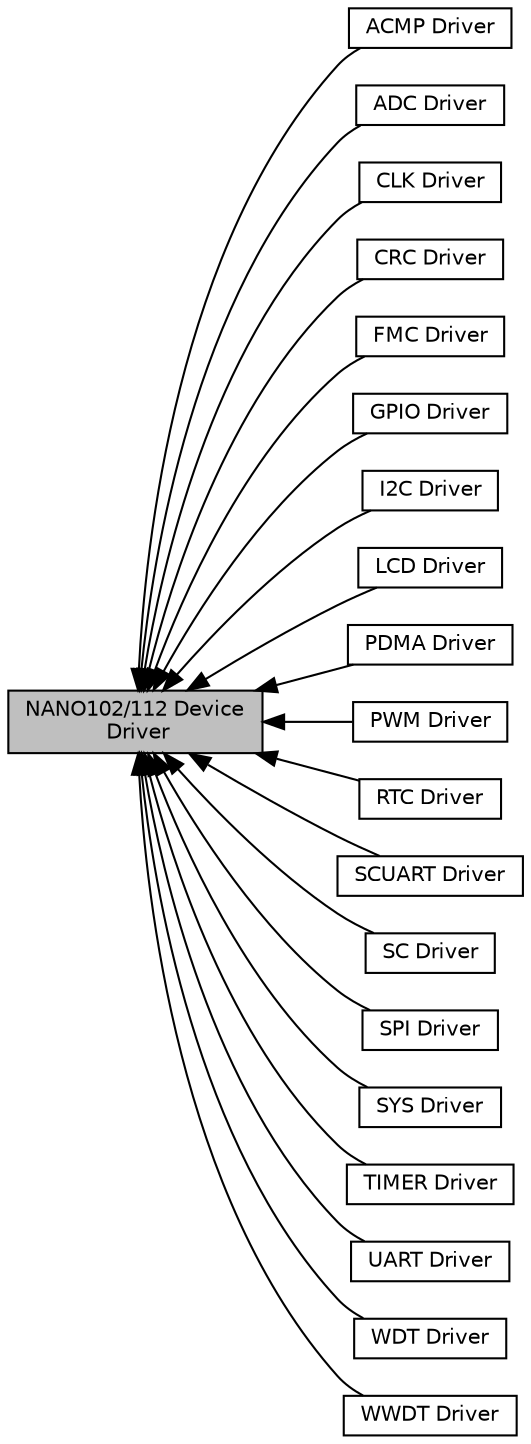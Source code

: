 digraph "NANO102/112 Device Driver"
{
  edge [fontname="Helvetica",fontsize="10",labelfontname="Helvetica",labelfontsize="10"];
  node [fontname="Helvetica",fontsize="10",shape=box];
  rankdir=LR;
  Node2 [label="ACMP Driver",height=0.2,width=0.4,color="black", fillcolor="white", style="filled",URL="$de/dbc/group___n_a_n_o1_x2___a_c_m_p___driver.html",tooltip=" "];
  Node3 [label="ADC Driver",height=0.2,width=0.4,color="black", fillcolor="white", style="filled",URL="$d8/d38/group___n_a_n_o1_x2___a_d_c___driver.html",tooltip=" "];
  Node4 [label="CLK Driver",height=0.2,width=0.4,color="black", fillcolor="white", style="filled",URL="$d1/d00/group___n_a_n_o1_x2___c_l_k___driver.html",tooltip=" "];
  Node5 [label="CRC Driver",height=0.2,width=0.4,color="black", fillcolor="white", style="filled",URL="$d0/d7f/group___n_a_n_o1_x2___c_r_c___driver.html",tooltip=" "];
  Node1 [label="NANO102/112 Device\l Driver",height=0.2,width=0.4,color="black", fillcolor="grey75", style="filled", fontcolor="black",tooltip=" "];
  Node6 [label="FMC Driver",height=0.2,width=0.4,color="black", fillcolor="white", style="filled",URL="$dc/d6b/group___n_a_n_o1_x2___f_m_c___driver.html",tooltip=" "];
  Node7 [label="GPIO Driver",height=0.2,width=0.4,color="black", fillcolor="white", style="filled",URL="$de/d97/group___n_a_n_o1_x2___g_p_i_o___driver.html",tooltip=" "];
  Node8 [label="I2C Driver",height=0.2,width=0.4,color="black", fillcolor="white", style="filled",URL="$d6/d94/group___n_a_n_o1_x2___i2_c___driver.html",tooltip=" "];
  Node9 [label="LCD Driver",height=0.2,width=0.4,color="black", fillcolor="white", style="filled",URL="$d4/d4f/group___n_a_n_o1_x2___l_c_d___driver.html",tooltip=" "];
  Node10 [label="PDMA Driver",height=0.2,width=0.4,color="black", fillcolor="white", style="filled",URL="$d9/df2/group___n_a_n_o1_x2___p_d_m_a___driver.html",tooltip=" "];
  Node11 [label="PWM Driver",height=0.2,width=0.4,color="black", fillcolor="white", style="filled",URL="$d5/d6b/group___n_a_n_o1_x2___p_w_m___driver.html",tooltip=" "];
  Node12 [label="RTC Driver",height=0.2,width=0.4,color="black", fillcolor="white", style="filled",URL="$d4/de0/group___n_a_n_o1_x2___r_t_c___driver.html",tooltip=" "];
  Node14 [label="SCUART Driver",height=0.2,width=0.4,color="black", fillcolor="white", style="filled",URL="$d4/d38/group___n_a_n_o1_x2___s_c_u_a_r_t___driver.html",tooltip=" "];
  Node13 [label="SC Driver",height=0.2,width=0.4,color="black", fillcolor="white", style="filled",URL="$d0/ddd/group___n_a_n_o1_x2___s_c___driver.html",tooltip=" "];
  Node15 [label="SPI Driver",height=0.2,width=0.4,color="black", fillcolor="white", style="filled",URL="$dc/d89/group___n_a_n_o1_x2___s_p_i___driver.html",tooltip=" "];
  Node16 [label="SYS Driver",height=0.2,width=0.4,color="black", fillcolor="white", style="filled",URL="$da/d35/group___n_a_n_o1_x2___s_y_s___driver.html",tooltip=" "];
  Node17 [label="TIMER Driver",height=0.2,width=0.4,color="black", fillcolor="white", style="filled",URL="$d8/ddd/group___n_a_n_o1_x2___t_i_m_e_r___driver.html",tooltip=" "];
  Node18 [label="UART Driver",height=0.2,width=0.4,color="black", fillcolor="white", style="filled",URL="$db/d9c/group___n_a_n_o1_x2___u_a_r_t___driver.html",tooltip=" "];
  Node19 [label="WDT Driver",height=0.2,width=0.4,color="black", fillcolor="white", style="filled",URL="$df/dd9/group___n_a_n_o1_x2___w_d_t___driver.html",tooltip=" "];
  Node20 [label="WWDT Driver",height=0.2,width=0.4,color="black", fillcolor="white", style="filled",URL="$d8/dfa/group___n_a_n_o1_x2___w_w_d_t___driver.html",tooltip=" "];
  Node1->Node2 [shape=plaintext, dir="back", style="solid"];
  Node1->Node3 [shape=plaintext, dir="back", style="solid"];
  Node1->Node4 [shape=plaintext, dir="back", style="solid"];
  Node1->Node5 [shape=plaintext, dir="back", style="solid"];
  Node1->Node6 [shape=plaintext, dir="back", style="solid"];
  Node1->Node7 [shape=plaintext, dir="back", style="solid"];
  Node1->Node8 [shape=plaintext, dir="back", style="solid"];
  Node1->Node9 [shape=plaintext, dir="back", style="solid"];
  Node1->Node10 [shape=plaintext, dir="back", style="solid"];
  Node1->Node11 [shape=plaintext, dir="back", style="solid"];
  Node1->Node12 [shape=plaintext, dir="back", style="solid"];
  Node1->Node13 [shape=plaintext, dir="back", style="solid"];
  Node1->Node14 [shape=plaintext, dir="back", style="solid"];
  Node1->Node15 [shape=plaintext, dir="back", style="solid"];
  Node1->Node16 [shape=plaintext, dir="back", style="solid"];
  Node1->Node17 [shape=plaintext, dir="back", style="solid"];
  Node1->Node18 [shape=plaintext, dir="back", style="solid"];
  Node1->Node19 [shape=plaintext, dir="back", style="solid"];
  Node1->Node20 [shape=plaintext, dir="back", style="solid"];
}
